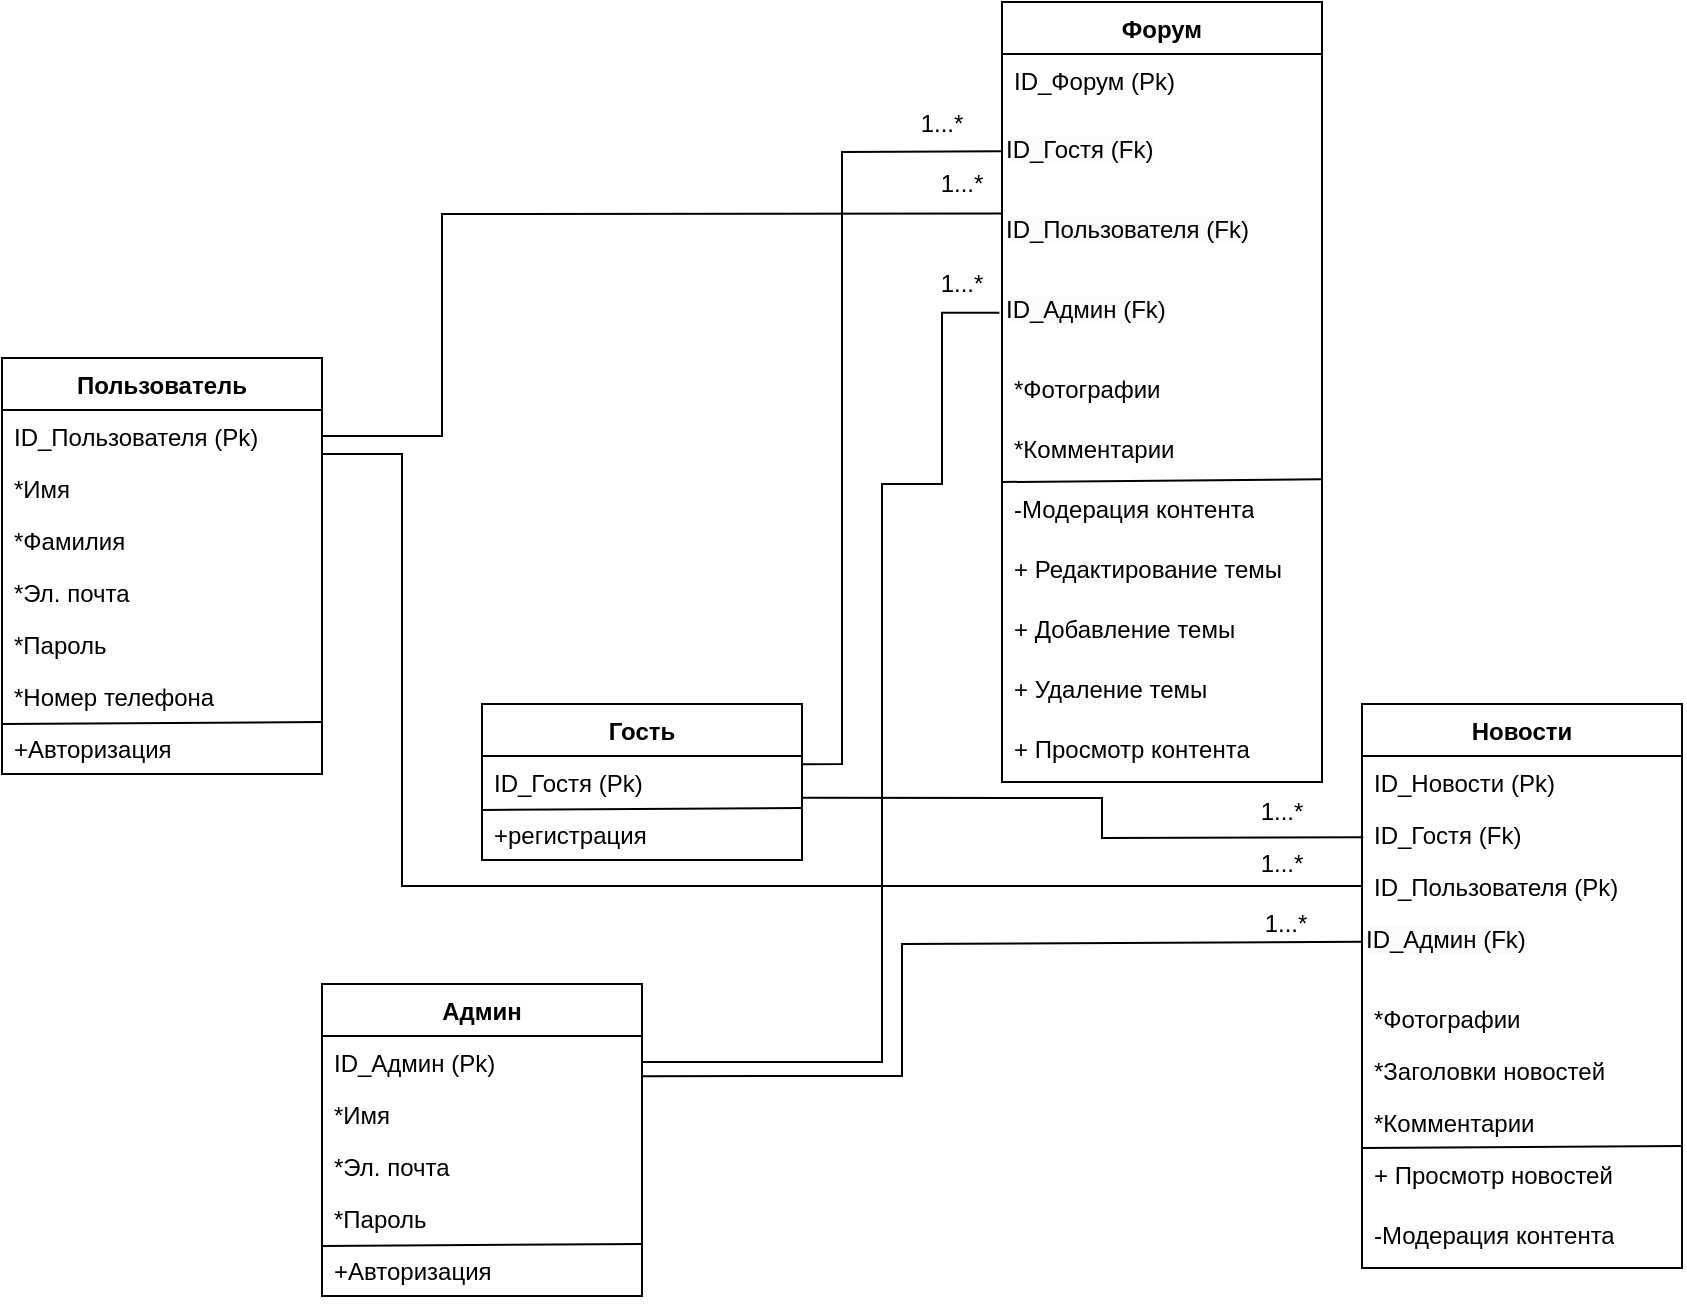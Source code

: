 <mxfile version="24.5.3" type="device" pages="2">
  <diagram id="R2lEEEUBdFMjLlhIrx00" name="ЛР 13">
    <mxGraphModel dx="1436" dy="853" grid="1" gridSize="10" guides="1" tooltips="1" connect="1" arrows="1" fold="1" page="1" pageScale="1" pageWidth="850" pageHeight="1100" math="0" shadow="0" extFonts="Permanent Marker^https://fonts.googleapis.com/css?family=Permanent+Marker">
      <root>
        <mxCell id="0" />
        <mxCell id="1" parent="0" />
        <mxCell id="ZrH0ldpI5O8A5eGZZ7f3-29" value="Гость" style="swimlane;fontStyle=1;align=center;verticalAlign=top;childLayout=stackLayout;horizontal=1;startSize=26;horizontalStack=0;resizeParent=1;resizeParentMax=0;resizeLast=0;collapsible=1;marginBottom=0;whiteSpace=wrap;html=1;" parent="1" vertex="1">
          <mxGeometry x="770" y="375" width="160" height="78" as="geometry">
            <mxRectangle x="140" y="766" width="70" height="30" as="alternateBounds" />
          </mxGeometry>
        </mxCell>
        <mxCell id="ZrH0ldpI5O8A5eGZZ7f3-30" value="ID_Гостя (Pk)" style="text;strokeColor=none;fillColor=none;align=left;verticalAlign=top;spacingLeft=4;spacingRight=4;overflow=hidden;rotatable=0;points=[[0,0.5],[1,0.5]];portConstraint=eastwest;whiteSpace=wrap;html=1;" parent="ZrH0ldpI5O8A5eGZZ7f3-29" vertex="1">
          <mxGeometry y="26" width="160" height="26" as="geometry" />
        </mxCell>
        <mxCell id="1kpdrFzJa7Aj7IfmLTYe-6" value="" style="endArrow=none;html=1;rounded=0;entryX=0.998;entryY=-0.044;entryDx=0;entryDy=0;entryPerimeter=0;exitX=0.002;exitY=0;exitDx=0;exitDy=0;exitPerimeter=0;" parent="ZrH0ldpI5O8A5eGZZ7f3-29" edge="1">
          <mxGeometry width="50" height="50" relative="1" as="geometry">
            <mxPoint y="53" as="sourcePoint" />
            <mxPoint x="160" y="52" as="targetPoint" />
          </mxGeometry>
        </mxCell>
        <mxCell id="ZrH0ldpI5O8A5eGZZ7f3-76" value="+регистрация" style="text;strokeColor=none;fillColor=none;align=left;verticalAlign=top;spacingLeft=4;spacingRight=4;overflow=hidden;rotatable=0;points=[[0,0.5],[1,0.5]];portConstraint=eastwest;whiteSpace=wrap;html=1;" parent="ZrH0ldpI5O8A5eGZZ7f3-29" vertex="1">
          <mxGeometry y="52" width="160" height="26" as="geometry" />
        </mxCell>
        <mxCell id="ZrH0ldpI5O8A5eGZZ7f3-31" value="" style="line;strokeWidth=1;fillColor=none;align=left;verticalAlign=middle;spacingTop=-1;spacingLeft=3;spacingRight=3;rotatable=0;labelPosition=right;points=[];portConstraint=eastwest;strokeColor=inherit;" parent="ZrH0ldpI5O8A5eGZZ7f3-29" vertex="1">
          <mxGeometry y="78" width="160" as="geometry" />
        </mxCell>
        <mxCell id="ZrH0ldpI5O8A5eGZZ7f3-33" value="Админ" style="swimlane;fontStyle=1;align=center;verticalAlign=top;childLayout=stackLayout;horizontal=1;startSize=26;horizontalStack=0;resizeParent=1;resizeParentMax=0;resizeLast=0;collapsible=1;marginBottom=0;whiteSpace=wrap;html=1;" parent="1" vertex="1">
          <mxGeometry x="690" y="515" width="160" height="156" as="geometry" />
        </mxCell>
        <mxCell id="ZrH0ldpI5O8A5eGZZ7f3-34" value="ID_Админ (Pk)" style="text;strokeColor=none;fillColor=none;align=left;verticalAlign=top;spacingLeft=4;spacingRight=4;overflow=hidden;rotatable=0;points=[[0,0.5],[1,0.5]];portConstraint=eastwest;whiteSpace=wrap;html=1;" parent="ZrH0ldpI5O8A5eGZZ7f3-33" vertex="1">
          <mxGeometry y="26" width="160" height="26" as="geometry" />
        </mxCell>
        <mxCell id="ZrH0ldpI5O8A5eGZZ7f3-36" value="*Имя" style="text;strokeColor=none;fillColor=none;align=left;verticalAlign=top;spacingLeft=4;spacingRight=4;overflow=hidden;rotatable=0;points=[[0,0.5],[1,0.5]];portConstraint=eastwest;whiteSpace=wrap;html=1;" parent="ZrH0ldpI5O8A5eGZZ7f3-33" vertex="1">
          <mxGeometry y="52" width="160" height="26" as="geometry" />
        </mxCell>
        <mxCell id="ZrH0ldpI5O8A5eGZZ7f3-50" value="*Эл. почта&amp;nbsp;" style="text;strokeColor=none;fillColor=none;align=left;verticalAlign=top;spacingLeft=4;spacingRight=4;overflow=hidden;rotatable=0;points=[[0,0.5],[1,0.5]];portConstraint=eastwest;whiteSpace=wrap;html=1;" parent="ZrH0ldpI5O8A5eGZZ7f3-33" vertex="1">
          <mxGeometry y="78" width="160" height="26" as="geometry" />
        </mxCell>
        <mxCell id="ZrH0ldpI5O8A5eGZZ7f3-51" value="*Пароль" style="text;strokeColor=none;fillColor=none;align=left;verticalAlign=top;spacingLeft=4;spacingRight=4;overflow=hidden;rotatable=0;points=[[0,0.5],[1,0.5]];portConstraint=eastwest;whiteSpace=wrap;html=1;" parent="ZrH0ldpI5O8A5eGZZ7f3-33" vertex="1">
          <mxGeometry y="104" width="160" height="26" as="geometry" />
        </mxCell>
        <mxCell id="1kpdrFzJa7Aj7IfmLTYe-2" value="" style="endArrow=none;html=1;rounded=0;entryX=0.998;entryY=-0.044;entryDx=0;entryDy=0;entryPerimeter=0;exitX=0.002;exitY=0;exitDx=0;exitDy=0;exitPerimeter=0;" parent="ZrH0ldpI5O8A5eGZZ7f3-33" edge="1">
          <mxGeometry width="50" height="50" relative="1" as="geometry">
            <mxPoint y="131" as="sourcePoint" />
            <mxPoint x="160" y="130" as="targetPoint" />
          </mxGeometry>
        </mxCell>
        <mxCell id="ZrH0ldpI5O8A5eGZZ7f3-78" value="+Авторизация" style="text;strokeColor=none;fillColor=none;align=left;verticalAlign=top;spacingLeft=4;spacingRight=4;overflow=hidden;rotatable=0;points=[[0,0.5],[1,0.5]];portConstraint=eastwest;whiteSpace=wrap;html=1;" parent="ZrH0ldpI5O8A5eGZZ7f3-33" vertex="1">
          <mxGeometry y="130" width="160" height="26" as="geometry" />
        </mxCell>
        <mxCell id="ZrH0ldpI5O8A5eGZZ7f3-38" value="Пользователь" style="swimlane;fontStyle=1;align=center;verticalAlign=top;childLayout=stackLayout;horizontal=1;startSize=26;horizontalStack=0;resizeParent=1;resizeParentMax=0;resizeLast=0;collapsible=1;marginBottom=0;whiteSpace=wrap;html=1;" parent="1" vertex="1">
          <mxGeometry x="530" y="202" width="160" height="208" as="geometry" />
        </mxCell>
        <mxCell id="ZrH0ldpI5O8A5eGZZ7f3-39" value="ID_Пользователя (Pk)" style="text;strokeColor=none;fillColor=none;align=left;verticalAlign=top;spacingLeft=4;spacingRight=4;overflow=hidden;rotatable=0;points=[[0,0.5],[1,0.5]];portConstraint=eastwest;whiteSpace=wrap;html=1;" parent="ZrH0ldpI5O8A5eGZZ7f3-38" vertex="1">
          <mxGeometry y="26" width="160" height="26" as="geometry" />
        </mxCell>
        <mxCell id="ZrH0ldpI5O8A5eGZZ7f3-41" value="*Имя" style="text;strokeColor=none;fillColor=none;align=left;verticalAlign=top;spacingLeft=4;spacingRight=4;overflow=hidden;rotatable=0;points=[[0,0.5],[1,0.5]];portConstraint=eastwest;whiteSpace=wrap;html=1;" parent="ZrH0ldpI5O8A5eGZZ7f3-38" vertex="1">
          <mxGeometry y="52" width="160" height="26" as="geometry" />
        </mxCell>
        <mxCell id="ZrH0ldpI5O8A5eGZZ7f3-53" value="*Фамилия&lt;span style=&quot;color: rgba(0, 0, 0, 0); font-family: monospace; font-size: 0px; text-wrap: nowrap;&quot;&gt;%3CmxGraphModel%3E%3Croot%3E%3CmxCell%20id%3D%220%22%2F%3E%3CmxCell%20id%3D%221%22%20parent%3D%220%22%2F%3E%3CmxCell%20id%3D%222%22%20value%3D%22*%D0%98%D0%BC%D1%8F%22%20style%3D%22text%3BstrokeColor%3Dnone%3BfillColor%3Dnone%3Balign%3Dleft%3BverticalAlign%3Dtop%3BspacingLeft%3D4%3BspacingRight%3D4%3Boverflow%3Dhidden%3Brotatable%3D0%3Bpoints%3D%5B%5B0%2C0.5%5D%2C%5B1%2C0.5%5D%5D%3BportConstraint%3Deastwest%3BwhiteSpace%3Dwrap%3Bhtml%3D1%3B%22%20vertex%3D%221%22%20parent%3D%221%22%3E%3CmxGeometry%20x%3D%22160%22%20y%3D%22680%22%20width%3D%22160%22%20height%3D%2226%22%20as%3D%22geometry%22%2F%3E%3C%2FmxCell%3E%3C%2Froot%3E%3C%2FmxGraphModel%3E&lt;/span&gt;" style="text;strokeColor=none;fillColor=none;align=left;verticalAlign=top;spacingLeft=4;spacingRight=4;overflow=hidden;rotatable=0;points=[[0,0.5],[1,0.5]];portConstraint=eastwest;whiteSpace=wrap;html=1;" parent="ZrH0ldpI5O8A5eGZZ7f3-38" vertex="1">
          <mxGeometry y="78" width="160" height="26" as="geometry" />
        </mxCell>
        <mxCell id="ZrH0ldpI5O8A5eGZZ7f3-52" value="*Эл. почта&lt;span style=&quot;color: rgba(0, 0, 0, 0); font-family: monospace; font-size: 0px; text-wrap: nowrap;&quot;&gt;%3CmxGraphModel%3E%3Croot%3E%3CmxCell%20id%3D%220%22%2F%3E%3CmxCell%20id%3D%221%22%20parent%3D%220%22%2F%3E%3CmxCell%20id%3D%222%22%20value%3D%22*%D0%98%D0%BC%D1%8F%22%20style%3D%22text%3BstrokeColor%3Dnone%3BfillColor%3Dnone%3Balign%3Dleft%3BverticalAlign%3Dtop%3BspacingLeft%3D4%3BspacingRight%3D4%3Boverflow%3Dhidden%3Brotatable%3D0%3Bpoints%3D%5B%5B0%2C0.5%5D%2C%5B1%2C0.5%5D%5D%3BportConstraint%3Deastwest%3BwhiteSpace%3Dwrap%3Bhtml%3D1%3B%22%20vertex%3D%221%22%20parent%3D%221%22%3E%3CmxGeometry%20x%3D%22160%22%20y%3D%22680%22%20width%3D%22160%22%20height%3D%2226%22%20as%3D%22geometry%22%2F%3E%3C%2FmxCell%3E%3C%2Froot%3E%3C%2FmxGraphModel%3E&lt;/span&gt;" style="text;strokeColor=none;fillColor=none;align=left;verticalAlign=top;spacingLeft=4;spacingRight=4;overflow=hidden;rotatable=0;points=[[0,0.5],[1,0.5]];portConstraint=eastwest;whiteSpace=wrap;html=1;" parent="ZrH0ldpI5O8A5eGZZ7f3-38" vertex="1">
          <mxGeometry y="104" width="160" height="26" as="geometry" />
        </mxCell>
        <mxCell id="ZrH0ldpI5O8A5eGZZ7f3-54" value="*Пароль&lt;span style=&quot;color: rgba(0, 0, 0, 0); font-family: monospace; font-size: 0px; text-wrap: nowrap;&quot;&gt;%3CmxGraphModel%3E%3Croot%3E%3CmxCell%20id%3D%220%22%2F%3E%3CmxCell%20id%3D%221%22%20parent%3D%220%22%2F%3E%3CmxCell%20id%3D%222%22%20value%3D%22*%D0%AD%D0%BB.%20%D0%BF%D0%BE%D1%87%D1%82%D0%B0%26lt%3Bspan%20style%3D%26quot%3Bcolor%3A%20rgba(0%2C%200%2C%200%2C%200)%3B%20font-family%3A%20monospace%3B%20font-size%3A%200px%3B%20text-wrap%3A%20nowrap%3B%26quot%3B%26gt%3B%253CmxGraphModel%253E%253Croot%253E%253CmxCell%2520id%253D%25220%2522%252F%253E%253CmxCell%2520id%253D%25221%2522%2520parent%253D%25220%2522%252F%253E%253CmxCell%2520id%253D%25222%2522%2520value%253D%2522*%25D0%2598%25D0%25BC%25D1%258F%2522%2520style%253D%2522text%253BstrokeColor%253Dnone%253BfillColor%253Dnone%253Balign%253Dleft%253BverticalAlign%253Dtop%253BspacingLeft%253D4%253BspacingRight%253D4%253Boverflow%253Dhidden%253Brotatable%253D0%253Bpoints%253D%255B%255B0%252C0.5%255D%252C%255B1%252C0.5%255D%255D%253BportConstraint%253Deastwest%253BwhiteSpace%253Dwrap%253Bhtml%253D1%253B%2522%2520vertex%253D%25221%2522%2520parent%253D%25221%2522%253E%253CmxGeometry%2520x%253D%2522160%2522%2520y%253D%2522680%2522%2520width%253D%2522160%2522%2520height%253D%252226%2522%2520as%253D%2522geometry%2522%252F%253E%253C%252FmxCell%253E%253C%252Froot%253E%253C%252FmxGraphModel%253E%26lt%3B%2Fspan%26gt%3B%22%20style%3D%22text%3BstrokeColor%3Dnone%3BfillColor%3Dnone%3Balign%3Dleft%3BverticalAlign%3Dtop%3BspacingLeft%3D4%3BspacingRight%3D4%3Boverflow%3Dhidden%3Brotatable%3D0%3Bpoints%3D%5B%5B0%2C0.5%5D%2C%5B1%2C0.5%5D%5D%3BportConstraint%3Deastwest%3BwhiteSpace%3Dwrap%3Bhtml%3D1%3B%22%20vertex%3D%221%22%20parent%3D%221%22%3E%3CmxGeometry%20x%3D%22160%22%20y%3D%22732%22%20width%3D%22160%22%20height%3D%2226%22%20as%3D%22geometry%22%2F%3E%3C%2FmxCell%3E%3C%2Froot%3E%3C%2FmxGraphModel%3E&lt;/span&gt;" style="text;strokeColor=none;fillColor=none;align=left;verticalAlign=top;spacingLeft=4;spacingRight=4;overflow=hidden;rotatable=0;points=[[0,0.5],[1,0.5]];portConstraint=eastwest;whiteSpace=wrap;html=1;" parent="ZrH0ldpI5O8A5eGZZ7f3-38" vertex="1">
          <mxGeometry y="130" width="160" height="26" as="geometry" />
        </mxCell>
        <mxCell id="ZrH0ldpI5O8A5eGZZ7f3-55" value="*Номер телефона" style="text;strokeColor=none;fillColor=none;align=left;verticalAlign=top;spacingLeft=4;spacingRight=4;overflow=hidden;rotatable=0;points=[[0,0.5],[1,0.5]];portConstraint=eastwest;whiteSpace=wrap;html=1;" parent="ZrH0ldpI5O8A5eGZZ7f3-38" vertex="1">
          <mxGeometry y="156" width="160" height="26" as="geometry" />
        </mxCell>
        <mxCell id="1kpdrFzJa7Aj7IfmLTYe-4" value="" style="endArrow=none;html=1;rounded=0;entryX=0.998;entryY=-0.044;entryDx=0;entryDy=0;entryPerimeter=0;exitX=0.002;exitY=0;exitDx=0;exitDy=0;exitPerimeter=0;" parent="ZrH0ldpI5O8A5eGZZ7f3-38" edge="1">
          <mxGeometry width="50" height="50" relative="1" as="geometry">
            <mxPoint y="183" as="sourcePoint" />
            <mxPoint x="160" y="182" as="targetPoint" />
          </mxGeometry>
        </mxCell>
        <mxCell id="ZrH0ldpI5O8A5eGZZ7f3-77" value="+Авторизация" style="text;strokeColor=none;fillColor=none;align=left;verticalAlign=top;spacingLeft=4;spacingRight=4;overflow=hidden;rotatable=0;points=[[0,0.5],[1,0.5]];portConstraint=eastwest;whiteSpace=wrap;html=1;" parent="ZrH0ldpI5O8A5eGZZ7f3-38" vertex="1">
          <mxGeometry y="182" width="160" height="26" as="geometry" />
        </mxCell>
        <mxCell id="ZrH0ldpI5O8A5eGZZ7f3-42" value="Новости" style="swimlane;fontStyle=1;align=center;verticalAlign=top;childLayout=stackLayout;horizontal=1;startSize=26;horizontalStack=0;resizeParent=1;resizeParentMax=0;resizeLast=0;collapsible=1;marginBottom=0;whiteSpace=wrap;html=1;" parent="1" vertex="1">
          <mxGeometry x="1210" y="375" width="160" height="282" as="geometry" />
        </mxCell>
        <mxCell id="ZrH0ldpI5O8A5eGZZ7f3-43" value="ID_Новости (Pk)" style="text;strokeColor=none;fillColor=none;align=left;verticalAlign=top;spacingLeft=4;spacingRight=4;overflow=hidden;rotatable=0;points=[[0,0.5],[1,0.5]];portConstraint=eastwest;whiteSpace=wrap;html=1;" parent="ZrH0ldpI5O8A5eGZZ7f3-42" vertex="1">
          <mxGeometry y="26" width="160" height="26" as="geometry" />
        </mxCell>
        <mxCell id="ZrH0ldpI5O8A5eGZZ7f3-68" value="ID_Гостя (Fk)" style="text;strokeColor=none;fillColor=none;align=left;verticalAlign=top;spacingLeft=4;spacingRight=4;overflow=hidden;rotatable=0;points=[[0,0.5],[1,0.5]];portConstraint=eastwest;whiteSpace=wrap;html=1;" parent="ZrH0ldpI5O8A5eGZZ7f3-42" vertex="1">
          <mxGeometry y="52" width="160" height="26" as="geometry" />
        </mxCell>
        <mxCell id="ZrH0ldpI5O8A5eGZZ7f3-71" value="ID_Пользователя (Pk)" style="text;strokeColor=none;fillColor=none;align=left;verticalAlign=top;spacingLeft=4;spacingRight=4;overflow=hidden;rotatable=0;points=[[0,0.5],[1,0.5]];portConstraint=eastwest;whiteSpace=wrap;html=1;" parent="ZrH0ldpI5O8A5eGZZ7f3-42" vertex="1">
          <mxGeometry y="78" width="160" height="26" as="geometry" />
        </mxCell>
        <mxCell id="ZrH0ldpI5O8A5eGZZ7f3-63" value="&lt;span style=&quot;color: rgb(0, 0, 0); font-family: Helvetica; font-size: 12px; font-style: normal; font-variant-ligatures: normal; font-variant-caps: normal; font-weight: 400; letter-spacing: normal; orphans: 2; text-align: left; text-indent: 0px; text-transform: none; widows: 2; word-spacing: 0px; -webkit-text-stroke-width: 0px; white-space: normal; background-color: rgb(251, 251, 251); text-decoration-thickness: initial; text-decoration-style: initial; text-decoration-color: initial; display: inline !important; float: none;&quot;&gt;ID_Админ (Fk)&lt;/span&gt;" style="text;whiteSpace=wrap;html=1;" parent="ZrH0ldpI5O8A5eGZZ7f3-42" vertex="1">
          <mxGeometry y="104" width="160" height="40" as="geometry" />
        </mxCell>
        <mxCell id="ZrH0ldpI5O8A5eGZZ7f3-45" value="*Фотографии" style="text;strokeColor=none;fillColor=none;align=left;verticalAlign=top;spacingLeft=4;spacingRight=4;overflow=hidden;rotatable=0;points=[[0,0.5],[1,0.5]];portConstraint=eastwest;whiteSpace=wrap;html=1;" parent="ZrH0ldpI5O8A5eGZZ7f3-42" vertex="1">
          <mxGeometry y="144" width="160" height="26" as="geometry" />
        </mxCell>
        <mxCell id="ZrH0ldpI5O8A5eGZZ7f3-58" value="*Заголовки новостей" style="text;strokeColor=none;fillColor=none;align=left;verticalAlign=top;spacingLeft=4;spacingRight=4;overflow=hidden;rotatable=0;points=[[0,0.5],[1,0.5]];portConstraint=eastwest;whiteSpace=wrap;html=1;" parent="ZrH0ldpI5O8A5eGZZ7f3-42" vertex="1">
          <mxGeometry y="170" width="160" height="26" as="geometry" />
        </mxCell>
        <mxCell id="ZrH0ldpI5O8A5eGZZ7f3-57" value="*Комментарии" style="text;strokeColor=none;fillColor=none;align=left;verticalAlign=top;spacingLeft=4;spacingRight=4;overflow=hidden;rotatable=0;points=[[0,0.5],[1,0.5]];portConstraint=eastwest;whiteSpace=wrap;html=1;" parent="ZrH0ldpI5O8A5eGZZ7f3-42" vertex="1">
          <mxGeometry y="196" width="160" height="26" as="geometry" />
        </mxCell>
        <mxCell id="1kpdrFzJa7Aj7IfmLTYe-3" value="" style="endArrow=none;html=1;rounded=0;entryX=0.998;entryY=-0.044;entryDx=0;entryDy=0;entryPerimeter=0;exitX=0.002;exitY=0;exitDx=0;exitDy=0;exitPerimeter=0;" parent="ZrH0ldpI5O8A5eGZZ7f3-42" edge="1">
          <mxGeometry width="50" height="50" relative="1" as="geometry">
            <mxPoint y="222" as="sourcePoint" />
            <mxPoint x="160" y="221" as="targetPoint" />
          </mxGeometry>
        </mxCell>
        <mxCell id="ZrH0ldpI5O8A5eGZZ7f3-82" value="+ Просмотр новостей" style="text;strokeColor=none;fillColor=none;align=left;verticalAlign=top;spacingLeft=4;spacingRight=4;overflow=hidden;rotatable=0;points=[[0,0.5],[1,0.5]];portConstraint=eastwest;whiteSpace=wrap;html=1;" parent="ZrH0ldpI5O8A5eGZZ7f3-42" vertex="1">
          <mxGeometry y="222" width="160" height="30" as="geometry" />
        </mxCell>
        <mxCell id="ZrH0ldpI5O8A5eGZZ7f3-80" value="-Модерация контента" style="text;strokeColor=none;fillColor=none;align=left;verticalAlign=top;spacingLeft=4;spacingRight=4;overflow=hidden;rotatable=0;points=[[0,0.5],[1,0.5]];portConstraint=eastwest;whiteSpace=wrap;html=1;" parent="ZrH0ldpI5O8A5eGZZ7f3-42" vertex="1">
          <mxGeometry y="252" width="160" height="30" as="geometry" />
        </mxCell>
        <mxCell id="ZrH0ldpI5O8A5eGZZ7f3-46" value="Форум" style="swimlane;fontStyle=1;align=center;verticalAlign=top;childLayout=stackLayout;horizontal=1;startSize=26;horizontalStack=0;resizeParent=1;resizeParentMax=0;resizeLast=0;collapsible=1;marginBottom=0;whiteSpace=wrap;html=1;" parent="1" vertex="1">
          <mxGeometry x="1030" y="24" width="160" height="390" as="geometry">
            <mxRectangle x="540" y="807" width="170" height="30" as="alternateBounds" />
          </mxGeometry>
        </mxCell>
        <mxCell id="ZrH0ldpI5O8A5eGZZ7f3-47" value="ID_Форум (Pk)" style="text;strokeColor=none;fillColor=none;align=left;verticalAlign=top;spacingLeft=4;spacingRight=4;overflow=hidden;rotatable=0;points=[[0,0.5],[1,0.5]];portConstraint=eastwest;whiteSpace=wrap;html=1;" parent="ZrH0ldpI5O8A5eGZZ7f3-46" vertex="1">
          <mxGeometry y="26" width="160" height="34" as="geometry" />
        </mxCell>
        <mxCell id="ZrH0ldpI5O8A5eGZZ7f3-67" value="&lt;span style=&quot;color: rgb(0, 0, 0); font-family: Helvetica; font-size: 12px; font-style: normal; font-variant-ligatures: normal; font-variant-caps: normal; font-weight: 400; letter-spacing: normal; orphans: 2; text-align: left; text-indent: 0px; text-transform: none; widows: 2; word-spacing: 0px; -webkit-text-stroke-width: 0px; white-space: normal; background-color: rgb(251, 251, 251); text-decoration-thickness: initial; text-decoration-style: initial; text-decoration-color: initial; display: inline !important; float: none;&quot;&gt;ID_Гостя (Fk)&lt;/span&gt;" style="text;whiteSpace=wrap;html=1;" parent="ZrH0ldpI5O8A5eGZZ7f3-46" vertex="1">
          <mxGeometry y="60" width="160" height="40" as="geometry" />
        </mxCell>
        <mxCell id="ZrH0ldpI5O8A5eGZZ7f3-62" value="&lt;span style=&quot;color: rgb(0, 0, 0); font-family: Helvetica; font-size: 12px; font-style: normal; font-variant-ligatures: normal; font-variant-caps: normal; font-weight: 400; letter-spacing: normal; orphans: 2; text-align: left; text-indent: 0px; text-transform: none; widows: 2; word-spacing: 0px; -webkit-text-stroke-width: 0px; white-space: normal; background-color: rgb(251, 251, 251); text-decoration-thickness: initial; text-decoration-style: initial; text-decoration-color: initial; display: inline !important; float: none;&quot;&gt;ID_Пользователя (Fk)&lt;/span&gt;" style="text;whiteSpace=wrap;html=1;" parent="ZrH0ldpI5O8A5eGZZ7f3-46" vertex="1">
          <mxGeometry y="100" width="160" height="40" as="geometry" />
        </mxCell>
        <mxCell id="ZrH0ldpI5O8A5eGZZ7f3-74" value="&lt;span style=&quot;color: rgb(0, 0, 0); font-family: Helvetica; font-size: 12px; font-style: normal; font-variant-ligatures: normal; font-variant-caps: normal; font-weight: 400; letter-spacing: normal; orphans: 2; text-align: left; text-indent: 0px; text-transform: none; widows: 2; word-spacing: 0px; -webkit-text-stroke-width: 0px; white-space: normal; background-color: rgb(251, 251, 251); text-decoration-thickness: initial; text-decoration-style: initial; text-decoration-color: initial; display: inline !important; float: none;&quot;&gt;ID_Админ (Fk)&lt;/span&gt;" style="text;whiteSpace=wrap;html=1;" parent="ZrH0ldpI5O8A5eGZZ7f3-46" vertex="1">
          <mxGeometry y="140" width="160" height="40" as="geometry" />
        </mxCell>
        <mxCell id="ZrH0ldpI5O8A5eGZZ7f3-56" value="*Фотографии&lt;span style=&quot;color: rgba(0, 0, 0, 0); font-family: monospace; font-size: 0px; text-wrap: nowrap;&quot;&gt;%3CmxGraphModel%3E%3Croot%3E%3CmxCell%20id%3D%220%22%2F%3E%3CmxCell%20id%3D%221%22%20parent%3D%220%22%2F%3E%3CmxCell%20id%3D%222%22%20value%3D%22*%D0%9F%D0%B0%D1%80%D0%BE%D0%BB%D1%8C%26lt%3Bspan%20style%3D%26quot%3Bcolor%3A%20rgba(0%2C%200%2C%200%2C%200)%3B%20font-family%3A%20monospace%3B%20font-size%3A%200px%3B%20text-wrap%3A%20nowrap%3B%26quot%3B%26gt%3B%253CmxGraphModel%253E%253Croot%253E%253CmxCell%2520id%253D%25220%2522%252F%253E%253CmxCell%2520id%253D%25221%2522%2520parent%253D%25220%2522%252F%253E%253CmxCell%2520id%253D%25222%2522%2520value%253D%2522*%25D0%25AD%25D0%25BB.%2520%25D0%25BF%25D0%25BE%25D1%2587%25D1%2582%25D0%25B0%2526lt%253Bspan%2520style%253D%2526quot%253Bcolor%253A%2520rgba(0%252C%25200%252C%25200%252C%25200)%253B%2520font-family%253A%2520monospace%253B%2520font-size%253A%25200px%253B%2520text-wrap%253A%2520nowrap%253B%2526quot%253B%2526gt%253B%25253CmxGraphModel%25253E%25253Croot%25253E%25253CmxCell%252520id%25253D%2525220%252522%25252F%25253E%25253CmxCell%252520id%25253D%2525221%252522%252520parent%25253D%2525220%252522%25252F%25253E%25253CmxCell%252520id%25253D%2525222%252522%252520value%25253D%252522*%2525D0%252598%2525D0%2525BC%2525D1%25258F%252522%252520style%25253D%252522text%25253BstrokeColor%25253Dnone%25253BfillColor%25253Dnone%25253Balign%25253Dleft%25253BverticalAlign%25253Dtop%25253BspacingLeft%25253D4%25253BspacingRight%25253D4%25253Boverflow%25253Dhidden%25253Brotatable%25253D0%25253Bpoints%25253D%25255B%25255B0%25252C0.5%25255D%25252C%25255B1%25252C0.5%25255D%25255D%25253BportConstraint%25253Deastwest%25253BwhiteSpace%25253Dwrap%25253Bhtml%25253D1%25253B%252522%252520vertex%25253D%2525221%252522%252520parent%25253D%2525221%252522%25253E%25253CmxGeometry%252520x%25253D%252522160%252522%252520y%25253D%252522680%252522%252520width%25253D%252522160%252522%252520height%25253D%25252226%252522%252520as%25253D%252522geometry%252522%25252F%25253E%25253C%25252FmxCell%25253E%25253C%25252Froot%25253E%25253C%25252FmxGraphModel%25253E%2526lt%253B%252Fspan%2526gt%253B%2522%2520style%253D%2522text%253BstrokeColor%253Dnone%253BfillColor%253Dnone%253Balign%253Dleft%253BverticalAlign%253Dtop%253BspacingLeft%253D4%253BspacingRight%253D4%253Boverflow%253Dhidden%253Brotatable%253D0%253Bpoints%253D%255B%255B0%252C0.5%255D%252C%255B1%252C0.5%255D%255D%253BportConstraint%253Deastwest%253BwhiteSpace%253Dwrap%253Bhtml%253D1%253B%2522%2520vertex%253D%25221%2522%2520parent%253D%25221%2522%253E%253CmxGeometry%2520x%253D%2522160%2522%2520y%253D%2522732%2522%2520width%253D%2522160%2522%2520height%253D%252226%2522%2520as%253D%2522geometry%2522%252F%253E%253C%252FmxCell%253E%253C%252Froot%253E%253C%252FmxGraphModel%253E%26lt%3B%2Fspan%26gt%3B%22%20style%3D%22text%3BstrokeColor%3Dnone%3BfillColor%3Dnone%3Balign%3Dleft%3BverticalAlign%3Dtop%3BspacingLeft%3D4%3BspacingRight%3D4%3Boverflow%3Dhidden%3Brotatable%3D0%3Bpoints%3D%5B%5B0%2C0.5%5D%2C%5B1%2C0.5%5D%5D%3BportConstraint%3Deastwest%3BwhiteSpace%3Dwrap%3Bhtml%3D1%3B%22%20vertex%3D%221%22%20parent%3D%221%22%3E%3CmxGeometry%20x%3D%22160%22%20y%3D%22758%22%20width%3D%22160%22%20height%3D%2226%22%20as%3D%22geometry%22%2F%3E%3C%2FmxCell%3E%3C%2Froot%3E%3C%2FmxGraphModel%3E&lt;/span&gt;" style="text;strokeColor=none;fillColor=none;align=left;verticalAlign=top;spacingLeft=4;spacingRight=4;overflow=hidden;rotatable=0;points=[[0,0.5],[1,0.5]];portConstraint=eastwest;whiteSpace=wrap;html=1;" parent="ZrH0ldpI5O8A5eGZZ7f3-46" vertex="1">
          <mxGeometry y="180" width="160" height="30" as="geometry" />
        </mxCell>
        <mxCell id="ZrH0ldpI5O8A5eGZZ7f3-49" value="*Комментарии" style="text;strokeColor=none;fillColor=none;align=left;verticalAlign=top;spacingLeft=4;spacingRight=4;overflow=hidden;rotatable=0;points=[[0,0.5],[1,0.5]];portConstraint=eastwest;whiteSpace=wrap;html=1;" parent="ZrH0ldpI5O8A5eGZZ7f3-46" vertex="1">
          <mxGeometry y="210" width="160" height="30" as="geometry" />
        </mxCell>
        <mxCell id="ZrH0ldpI5O8A5eGZZ7f3-79" value="-Модерация контента" style="text;strokeColor=none;fillColor=none;align=left;verticalAlign=top;spacingLeft=4;spacingRight=4;overflow=hidden;rotatable=0;points=[[0,0.5],[1,0.5]];portConstraint=eastwest;whiteSpace=wrap;html=1;" parent="ZrH0ldpI5O8A5eGZZ7f3-46" vertex="1">
          <mxGeometry y="240" width="160" height="30" as="geometry" />
        </mxCell>
        <mxCell id="1kpdrFzJa7Aj7IfmLTYe-9" value="+ Редактирование темы" style="text;strokeColor=none;fillColor=none;align=left;verticalAlign=top;spacingLeft=4;spacingRight=4;overflow=hidden;rotatable=0;points=[[0,0.5],[1,0.5]];portConstraint=eastwest;whiteSpace=wrap;html=1;" parent="ZrH0ldpI5O8A5eGZZ7f3-46" vertex="1">
          <mxGeometry y="270" width="160" height="30" as="geometry" />
        </mxCell>
        <mxCell id="1kpdrFzJa7Aj7IfmLTYe-7" value="+ Добавление темы" style="text;strokeColor=none;fillColor=none;align=left;verticalAlign=top;spacingLeft=4;spacingRight=4;overflow=hidden;rotatable=0;points=[[0,0.5],[1,0.5]];portConstraint=eastwest;whiteSpace=wrap;html=1;" parent="ZrH0ldpI5O8A5eGZZ7f3-46" vertex="1">
          <mxGeometry y="300" width="160" height="30" as="geometry" />
        </mxCell>
        <mxCell id="1kpdrFzJa7Aj7IfmLTYe-8" value="+ Удаление темы" style="text;strokeColor=none;fillColor=none;align=left;verticalAlign=top;spacingLeft=4;spacingRight=4;overflow=hidden;rotatable=0;points=[[0,0.5],[1,0.5]];portConstraint=eastwest;whiteSpace=wrap;html=1;" parent="ZrH0ldpI5O8A5eGZZ7f3-46" vertex="1">
          <mxGeometry y="330" width="160" height="30" as="geometry" />
        </mxCell>
        <mxCell id="ZrH0ldpI5O8A5eGZZ7f3-81" value="+ Просмотр контента" style="text;strokeColor=none;fillColor=none;align=left;verticalAlign=top;spacingLeft=4;spacingRight=4;overflow=hidden;rotatable=0;points=[[0,0.5],[1,0.5]];portConstraint=eastwest;whiteSpace=wrap;html=1;" parent="ZrH0ldpI5O8A5eGZZ7f3-46" vertex="1">
          <mxGeometry y="360" width="160" height="30" as="geometry" />
        </mxCell>
        <mxCell id="1kpdrFzJa7Aj7IfmLTYe-1" value="" style="endArrow=none;html=1;rounded=0;entryX=0.998;entryY=-0.044;entryDx=0;entryDy=0;entryPerimeter=0;exitX=0.002;exitY=0;exitDx=0;exitDy=0;exitPerimeter=0;" parent="ZrH0ldpI5O8A5eGZZ7f3-46" source="ZrH0ldpI5O8A5eGZZ7f3-79" target="ZrH0ldpI5O8A5eGZZ7f3-79" edge="1">
          <mxGeometry width="50" height="50" relative="1" as="geometry">
            <mxPoint x="-30" y="380" as="sourcePoint" />
            <mxPoint x="20" y="330" as="targetPoint" />
          </mxGeometry>
        </mxCell>
        <mxCell id="ZrH0ldpI5O8A5eGZZ7f3-60" value="" style="endArrow=none;html=1;rounded=0;endFill=0;strokeWidth=1;exitX=1;exitY=0.5;exitDx=0;exitDy=0;entryX=0;entryY=0.145;entryDx=0;entryDy=0;entryPerimeter=0;" parent="1" source="ZrH0ldpI5O8A5eGZZ7f3-39" target="ZrH0ldpI5O8A5eGZZ7f3-62" edge="1">
          <mxGeometry width="50" height="50" relative="1" as="geometry">
            <mxPoint x="810" y="185" as="sourcePoint" />
            <mxPoint x="930" y="240" as="targetPoint" />
            <Array as="points">
              <mxPoint x="750" y="241" />
              <mxPoint x="750" y="216" />
              <mxPoint x="750" y="130" />
            </Array>
          </mxGeometry>
        </mxCell>
        <mxCell id="ZrH0ldpI5O8A5eGZZ7f3-64" value="" style="endArrow=none;html=1;rounded=0;endFill=0;strokeWidth=1;exitX=1.003;exitY=0.773;exitDx=0;exitDy=0;exitPerimeter=0;entryX=0.003;entryY=0.371;entryDx=0;entryDy=0;entryPerimeter=0;" parent="1" source="ZrH0ldpI5O8A5eGZZ7f3-34" target="ZrH0ldpI5O8A5eGZZ7f3-63" edge="1">
          <mxGeometry width="50" height="50" relative="1" as="geometry">
            <mxPoint x="930" y="455" as="sourcePoint" />
            <mxPoint x="1020" y="495" as="targetPoint" />
            <Array as="points">
              <mxPoint x="980" y="561" />
              <mxPoint x="980" y="495" />
            </Array>
          </mxGeometry>
        </mxCell>
        <mxCell id="ZrH0ldpI5O8A5eGZZ7f3-69" value="" style="endArrow=none;html=1;rounded=0;endFill=0;strokeWidth=1;exitX=1.002;exitY=0.159;exitDx=0;exitDy=0;entryX=0.001;entryY=0.366;entryDx=0;entryDy=0;entryPerimeter=0;exitPerimeter=0;" parent="1" source="ZrH0ldpI5O8A5eGZZ7f3-30" target="ZrH0ldpI5O8A5eGZZ7f3-67" edge="1">
          <mxGeometry width="50" height="50" relative="1" as="geometry">
            <mxPoint x="850" y="305" as="sourcePoint" />
            <mxPoint x="930" y="195" as="targetPoint" />
            <Array as="points">
              <mxPoint x="950" y="405" />
              <mxPoint x="950" y="99" />
            </Array>
          </mxGeometry>
        </mxCell>
        <mxCell id="ZrH0ldpI5O8A5eGZZ7f3-72" value="" style="endArrow=none;html=1;rounded=0;endFill=0;strokeWidth=1;exitX=1;exitY=0.5;exitDx=0;exitDy=0;entryX=0;entryY=0.5;entryDx=0;entryDy=0;" parent="1" target="ZrH0ldpI5O8A5eGZZ7f3-71" edge="1">
          <mxGeometry width="50" height="50" relative="1" as="geometry">
            <mxPoint x="690" y="250" as="sourcePoint" />
            <mxPoint x="750" y="485" as="targetPoint" />
            <Array as="points">
              <mxPoint x="730" y="250" />
              <mxPoint x="730" y="466" />
            </Array>
          </mxGeometry>
        </mxCell>
        <mxCell id="ZrH0ldpI5O8A5eGZZ7f3-73" value="" style="endArrow=none;html=1;rounded=0;endFill=0;strokeWidth=1;entryX=0.004;entryY=0.563;entryDx=0;entryDy=0;exitX=1;exitY=0.801;exitDx=0;exitDy=0;exitPerimeter=0;entryPerimeter=0;" parent="1" source="ZrH0ldpI5O8A5eGZZ7f3-30" target="ZrH0ldpI5O8A5eGZZ7f3-68" edge="1">
          <mxGeometry width="50" height="50" relative="1" as="geometry">
            <mxPoint x="930" y="429" as="sourcePoint" />
            <mxPoint x="990" y="245" as="targetPoint" />
            <Array as="points">
              <mxPoint x="1080" y="422" />
              <mxPoint x="1080" y="442" />
            </Array>
          </mxGeometry>
        </mxCell>
        <mxCell id="ZrH0ldpI5O8A5eGZZ7f3-75" style="edgeStyle=orthogonalEdgeStyle;rounded=0;orthogonalLoop=1;jettySize=auto;html=1;exitX=1;exitY=0.5;exitDx=0;exitDy=0;endArrow=none;endFill=0;entryX=-0.008;entryY=0.385;entryDx=0;entryDy=0;entryPerimeter=0;" parent="1" source="ZrH0ldpI5O8A5eGZZ7f3-34" target="ZrH0ldpI5O8A5eGZZ7f3-74" edge="1">
          <mxGeometry relative="1" as="geometry">
            <mxPoint x="1000" y="265" as="targetPoint" />
            <Array as="points">
              <mxPoint x="970" y="554" />
              <mxPoint x="970" y="265" />
              <mxPoint x="1000" y="265" />
              <mxPoint x="1000" y="179" />
            </Array>
          </mxGeometry>
        </mxCell>
        <mxCell id="ZrH0ldpI5O8A5eGZZ7f3-83" value="1...*" style="text;html=1;align=center;verticalAlign=middle;whiteSpace=wrap;rounded=0;" parent="1" vertex="1">
          <mxGeometry x="980" y="100" width="60" height="30" as="geometry" />
        </mxCell>
        <mxCell id="ZrH0ldpI5O8A5eGZZ7f3-86" value="1...*" style="text;html=1;align=center;verticalAlign=middle;whiteSpace=wrap;rounded=0;" parent="1" vertex="1">
          <mxGeometry x="970" y="70" width="60" height="30" as="geometry" />
        </mxCell>
        <mxCell id="ZrH0ldpI5O8A5eGZZ7f3-87" value="1...*" style="text;html=1;align=center;verticalAlign=middle;whiteSpace=wrap;rounded=0;" parent="1" vertex="1">
          <mxGeometry x="980" y="150" width="60" height="30" as="geometry" />
        </mxCell>
        <mxCell id="ZrH0ldpI5O8A5eGZZ7f3-88" value="1...*" style="text;html=1;align=center;verticalAlign=middle;whiteSpace=wrap;rounded=0;" parent="1" vertex="1">
          <mxGeometry x="1140" y="414" width="60" height="30" as="geometry" />
        </mxCell>
        <mxCell id="ZrH0ldpI5O8A5eGZZ7f3-89" value="1...*" style="text;html=1;align=center;verticalAlign=middle;whiteSpace=wrap;rounded=0;" parent="1" vertex="1">
          <mxGeometry x="1140" y="440" width="60" height="30" as="geometry" />
        </mxCell>
        <mxCell id="ZrH0ldpI5O8A5eGZZ7f3-90" value="1...*" style="text;html=1;align=center;verticalAlign=middle;whiteSpace=wrap;rounded=0;" parent="1" vertex="1">
          <mxGeometry x="1142" y="470" width="60" height="30" as="geometry" />
        </mxCell>
      </root>
    </mxGraphModel>
  </diagram>
  <diagram id="rd2uIVSxgz0iA2SKPCA1" name="ЛР 8">
    <mxGraphModel dx="1221" dy="725" grid="1" gridSize="10" guides="1" tooltips="1" connect="1" arrows="1" fold="1" page="1" pageScale="1" pageWidth="827" pageHeight="1169" math="0" shadow="0">
      <root>
        <mxCell id="0" />
        <mxCell id="1" parent="0" />
        <mxCell id="xWcU6BcP_v4nydeVweaN-2" value="Гость" style="swimlane;fontStyle=1;align=center;verticalAlign=top;childLayout=stackLayout;horizontal=1;startSize=26;horizontalStack=0;resizeParent=1;resizeParentMax=0;resizeLast=0;collapsible=1;marginBottom=0;whiteSpace=wrap;html=1;container=0;" parent="1" vertex="1">
          <mxGeometry x="770" y="375" width="160" height="65" as="geometry">
            <mxRectangle x="140" y="766" width="70" height="30" as="alternateBounds" />
          </mxGeometry>
        </mxCell>
        <mxCell id="xWcU6BcP_v4nydeVweaN-6" value="Админ" style="swimlane;fontStyle=1;align=center;verticalAlign=top;childLayout=stackLayout;horizontal=1;startSize=26;horizontalStack=0;resizeParent=1;resizeParentMax=0;resizeLast=0;collapsible=1;marginBottom=0;whiteSpace=wrap;html=1;container=0;" parent="1" vertex="1">
          <mxGeometry x="690" y="515" width="160" height="135" as="geometry" />
        </mxCell>
        <mxCell id="xWcU6BcP_v4nydeVweaN-12" value="Пользователь" style="swimlane;fontStyle=1;align=center;verticalAlign=top;childLayout=stackLayout;horizontal=1;startSize=26;horizontalStack=0;resizeParent=1;resizeParentMax=0;resizeLast=0;collapsible=1;marginBottom=0;whiteSpace=wrap;html=1;container=0;" parent="1" vertex="1">
          <mxGeometry x="530" y="202" width="160" height="188" as="geometry" />
        </mxCell>
        <mxCell id="xWcU6BcP_v4nydeVweaN-20" value="Новости" style="swimlane;fontStyle=1;align=center;verticalAlign=top;childLayout=stackLayout;horizontal=1;startSize=26;horizontalStack=0;resizeParent=1;resizeParentMax=0;resizeLast=0;collapsible=1;marginBottom=0;whiteSpace=wrap;html=1;container=0;" parent="1" vertex="1">
          <mxGeometry x="1210" y="375" width="160" height="225" as="geometry" />
        </mxCell>
        <mxCell id="xWcU6BcP_v4nydeVweaN-30" value="Форум" style="swimlane;fontStyle=1;align=center;verticalAlign=top;childLayout=stackLayout;horizontal=1;startSize=26;horizontalStack=0;resizeParent=1;resizeParentMax=0;resizeLast=0;collapsible=1;marginBottom=0;whiteSpace=wrap;html=1;container=0;" parent="1" vertex="1">
          <mxGeometry x="1010" y="110" width="160" height="240" as="geometry">
            <mxRectangle x="540" y="807" width="170" height="30" as="alternateBounds" />
          </mxGeometry>
        </mxCell>
        <mxCell id="xWcU6BcP_v4nydeVweaN-39" value="" style="endArrow=ERmany;html=1;rounded=0;endFill=0;strokeWidth=1;exitX=1;exitY=0.5;exitDx=0;exitDy=0;entryX=0;entryY=0.145;entryDx=0;entryDy=0;entryPerimeter=0;" parent="1" source="xWcU6BcP_v4nydeVweaN-13" target="xWcU6BcP_v4nydeVweaN-33" edge="1">
          <mxGeometry width="50" height="50" relative="1" as="geometry">
            <mxPoint x="810" y="185" as="sourcePoint" />
            <mxPoint x="930" y="240" as="targetPoint" />
            <Array as="points">
              <mxPoint x="750" y="241" />
              <mxPoint x="750" y="216" />
            </Array>
          </mxGeometry>
        </mxCell>
        <mxCell id="xWcU6BcP_v4nydeVweaN-40" value="" style="endArrow=ERmany;html=1;rounded=0;endFill=0;strokeWidth=1;exitX=1.003;exitY=0.773;exitDx=0;exitDy=0;exitPerimeter=0;entryX=0.003;entryY=0.371;entryDx=0;entryDy=0;entryPerimeter=0;" parent="1" source="xWcU6BcP_v4nydeVweaN-7" target="xWcU6BcP_v4nydeVweaN-24" edge="1">
          <mxGeometry width="50" height="50" relative="1" as="geometry">
            <mxPoint x="930" y="455" as="sourcePoint" />
            <mxPoint x="1020" y="495" as="targetPoint" />
            <Array as="points">
              <mxPoint x="980" y="561" />
              <mxPoint x="980" y="495" />
            </Array>
          </mxGeometry>
        </mxCell>
        <mxCell id="xWcU6BcP_v4nydeVweaN-41" value="" style="endArrow=ERmany;html=1;rounded=0;endFill=0;strokeWidth=1;exitX=1.002;exitY=0.159;exitDx=0;exitDy=0;entryX=0.001;entryY=0.366;entryDx=0;entryDy=0;entryPerimeter=0;exitPerimeter=0;" parent="1" source="xWcU6BcP_v4nydeVweaN-3" target="xWcU6BcP_v4nydeVweaN-32" edge="1">
          <mxGeometry width="50" height="50" relative="1" as="geometry">
            <mxPoint x="850" y="305" as="sourcePoint" />
            <mxPoint x="930" y="195" as="targetPoint" />
            <Array as="points">
              <mxPoint x="950" y="405" />
              <mxPoint x="950" y="185" />
            </Array>
          </mxGeometry>
        </mxCell>
        <mxCell id="xWcU6BcP_v4nydeVweaN-42" value="" style="endArrow=ERmany;html=1;rounded=0;endFill=0;strokeWidth=1;exitX=1;exitY=0.5;exitDx=0;exitDy=0;entryX=0;entryY=0.5;entryDx=0;entryDy=0;" parent="1" target="xWcU6BcP_v4nydeVweaN-23" edge="1">
          <mxGeometry width="50" height="50" relative="1" as="geometry">
            <mxPoint x="690" y="250" as="sourcePoint" />
            <mxPoint x="750" y="485" as="targetPoint" />
            <Array as="points">
              <mxPoint x="730" y="250" />
              <mxPoint x="730" y="466" />
            </Array>
          </mxGeometry>
        </mxCell>
        <mxCell id="xWcU6BcP_v4nydeVweaN-43" value="" style="endArrow=ERmany;html=1;rounded=0;endFill=0;strokeWidth=1;entryX=0.004;entryY=0.563;entryDx=0;entryDy=0;exitX=1;exitY=0.801;exitDx=0;exitDy=0;exitPerimeter=0;entryPerimeter=0;" parent="1" source="xWcU6BcP_v4nydeVweaN-3" target="xWcU6BcP_v4nydeVweaN-22" edge="1">
          <mxGeometry width="50" height="50" relative="1" as="geometry">
            <mxPoint x="930" y="429" as="sourcePoint" />
            <mxPoint x="990" y="245" as="targetPoint" />
            <Array as="points">
              <mxPoint x="1080" y="422" />
              <mxPoint x="1080" y="442" />
            </Array>
          </mxGeometry>
        </mxCell>
        <mxCell id="xWcU6BcP_v4nydeVweaN-44" style="edgeStyle=orthogonalEdgeStyle;rounded=0;orthogonalLoop=1;jettySize=auto;html=1;exitX=1;exitY=0.5;exitDx=0;exitDy=0;endArrow=ERmany;endFill=0;entryX=-0.008;entryY=0.385;entryDx=0;entryDy=0;entryPerimeter=0;" parent="1" source="xWcU6BcP_v4nydeVweaN-7" target="xWcU6BcP_v4nydeVweaN-34" edge="1">
          <mxGeometry relative="1" as="geometry">
            <mxPoint x="1000" y="265" as="targetPoint" />
            <Array as="points">
              <mxPoint x="970" y="554" />
              <mxPoint x="970" y="265" />
            </Array>
          </mxGeometry>
        </mxCell>
        <mxCell id="xWcU6BcP_v4nydeVweaN-3" value="ID_Гостя (Pk)" style="text;strokeColor=none;fillColor=none;align=left;verticalAlign=top;spacingLeft=4;spacingRight=4;overflow=hidden;rotatable=0;points=[[0,0.5],[1,0.5]];portConstraint=eastwest;whiteSpace=wrap;html=1;container=0;" parent="1" vertex="1">
          <mxGeometry x="770" y="401" width="160" height="26" as="geometry" />
        </mxCell>
        <mxCell id="xWcU6BcP_v4nydeVweaN-5" value="" style="line;strokeWidth=1;fillColor=none;align=left;verticalAlign=middle;spacingTop=-1;spacingLeft=3;spacingRight=3;rotatable=0;labelPosition=right;points=[];portConstraint=eastwest;strokeColor=inherit;container=0;" parent="1" vertex="1">
          <mxGeometry x="770" y="453" width="160" as="geometry" />
        </mxCell>
        <mxCell id="xWcU6BcP_v4nydeVweaN-7" value="ID_Админ (Pk)" style="text;strokeColor=none;fillColor=none;align=left;verticalAlign=top;spacingLeft=4;spacingRight=4;overflow=hidden;rotatable=0;points=[[0,0.5],[1,0.5]];portConstraint=eastwest;whiteSpace=wrap;html=1;container=0;" parent="1" vertex="1">
          <mxGeometry x="690" y="541" width="160" height="26" as="geometry" />
        </mxCell>
        <mxCell id="xWcU6BcP_v4nydeVweaN-8" value="*Имя" style="text;strokeColor=none;fillColor=none;align=left;verticalAlign=top;spacingLeft=4;spacingRight=4;overflow=hidden;rotatable=0;points=[[0,0.5],[1,0.5]];portConstraint=eastwest;whiteSpace=wrap;html=1;container=0;" parent="1" vertex="1">
          <mxGeometry x="690" y="567" width="160" height="26" as="geometry" />
        </mxCell>
        <mxCell id="xWcU6BcP_v4nydeVweaN-9" value="*Эл. почта&amp;nbsp;" style="text;strokeColor=none;fillColor=none;align=left;verticalAlign=top;spacingLeft=4;spacingRight=4;overflow=hidden;rotatable=0;points=[[0,0.5],[1,0.5]];portConstraint=eastwest;whiteSpace=wrap;html=1;container=0;" parent="1" vertex="1">
          <mxGeometry x="690" y="593" width="160" height="26" as="geometry" />
        </mxCell>
        <mxCell id="xWcU6BcP_v4nydeVweaN-10" value="*Пароль" style="text;strokeColor=none;fillColor=none;align=left;verticalAlign=top;spacingLeft=4;spacingRight=4;overflow=hidden;rotatable=0;points=[[0,0.5],[1,0.5]];portConstraint=eastwest;whiteSpace=wrap;html=1;container=0;" parent="1" vertex="1">
          <mxGeometry x="690" y="619" width="160" height="26" as="geometry" />
        </mxCell>
        <mxCell id="xWcU6BcP_v4nydeVweaN-13" value="ID_Пользователя (Pk)" style="text;strokeColor=none;fillColor=none;align=left;verticalAlign=top;spacingLeft=4;spacingRight=4;overflow=hidden;rotatable=0;points=[[0,0.5],[1,0.5]];portConstraint=eastwest;whiteSpace=wrap;html=1;container=0;" parent="1" vertex="1">
          <mxGeometry x="530" y="228" width="160" height="26" as="geometry" />
        </mxCell>
        <mxCell id="xWcU6BcP_v4nydeVweaN-14" value="*Имя" style="text;strokeColor=none;fillColor=none;align=left;verticalAlign=top;spacingLeft=4;spacingRight=4;overflow=hidden;rotatable=0;points=[[0,0.5],[1,0.5]];portConstraint=eastwest;whiteSpace=wrap;html=1;container=0;" parent="1" vertex="1">
          <mxGeometry x="530" y="254" width="160" height="26" as="geometry" />
        </mxCell>
        <mxCell id="xWcU6BcP_v4nydeVweaN-15" value="*Фамилия&lt;span style=&quot;color: rgba(0, 0, 0, 0); font-family: monospace; font-size: 0px; text-wrap: nowrap;&quot;&gt;%3CmxGraphModel%3E%3Croot%3E%3CmxCell%20id%3D%220%22%2F%3E%3CmxCell%20id%3D%221%22%20parent%3D%220%22%2F%3E%3CmxCell%20id%3D%222%22%20value%3D%22*%D0%98%D0%BC%D1%8F%22%20style%3D%22text%3BstrokeColor%3Dnone%3BfillColor%3Dnone%3Balign%3Dleft%3BverticalAlign%3Dtop%3BspacingLeft%3D4%3BspacingRight%3D4%3Boverflow%3Dhidden%3Brotatable%3D0%3Bpoints%3D%5B%5B0%2C0.5%5D%2C%5B1%2C0.5%5D%5D%3BportConstraint%3Deastwest%3BwhiteSpace%3Dwrap%3Bhtml%3D1%3B%22%20vertex%3D%221%22%20parent%3D%221%22%3E%3CmxGeometry%20x%3D%22160%22%20y%3D%22680%22%20width%3D%22160%22%20height%3D%2226%22%20as%3D%22geometry%22%2F%3E%3C%2FmxCell%3E%3C%2Froot%3E%3C%2FmxGraphModel%3E&lt;/span&gt;" style="text;strokeColor=none;fillColor=none;align=left;verticalAlign=top;spacingLeft=4;spacingRight=4;overflow=hidden;rotatable=0;points=[[0,0.5],[1,0.5]];portConstraint=eastwest;whiteSpace=wrap;html=1;container=0;" parent="1" vertex="1">
          <mxGeometry x="530" y="280" width="160" height="26" as="geometry" />
        </mxCell>
        <mxCell id="xWcU6BcP_v4nydeVweaN-16" value="*Эл. почта&lt;span style=&quot;color: rgba(0, 0, 0, 0); font-family: monospace; font-size: 0px; text-wrap: nowrap;&quot;&gt;%3CmxGraphModel%3E%3Croot%3E%3CmxCell%20id%3D%220%22%2F%3E%3CmxCell%20id%3D%221%22%20parent%3D%220%22%2F%3E%3CmxCell%20id%3D%222%22%20value%3D%22*%D0%98%D0%BC%D1%8F%22%20style%3D%22text%3BstrokeColor%3Dnone%3BfillColor%3Dnone%3Balign%3Dleft%3BverticalAlign%3Dtop%3BspacingLeft%3D4%3BspacingRight%3D4%3Boverflow%3Dhidden%3Brotatable%3D0%3Bpoints%3D%5B%5B0%2C0.5%5D%2C%5B1%2C0.5%5D%5D%3BportConstraint%3Deastwest%3BwhiteSpace%3Dwrap%3Bhtml%3D1%3B%22%20vertex%3D%221%22%20parent%3D%221%22%3E%3CmxGeometry%20x%3D%22160%22%20y%3D%22680%22%20width%3D%22160%22%20height%3D%2226%22%20as%3D%22geometry%22%2F%3E%3C%2FmxCell%3E%3C%2Froot%3E%3C%2FmxGraphModel%3E&lt;/span&gt;" style="text;strokeColor=none;fillColor=none;align=left;verticalAlign=top;spacingLeft=4;spacingRight=4;overflow=hidden;rotatable=0;points=[[0,0.5],[1,0.5]];portConstraint=eastwest;whiteSpace=wrap;html=1;container=0;" parent="1" vertex="1">
          <mxGeometry x="530" y="306" width="160" height="26" as="geometry" />
        </mxCell>
        <mxCell id="xWcU6BcP_v4nydeVweaN-17" value="*Пароль&lt;span style=&quot;color: rgba(0, 0, 0, 0); font-family: monospace; font-size: 0px; text-wrap: nowrap;&quot;&gt;%3CmxGraphModel%3E%3Croot%3E%3CmxCell%20id%3D%220%22%2F%3E%3CmxCell%20id%3D%221%22%20parent%3D%220%22%2F%3E%3CmxCell%20id%3D%222%22%20value%3D%22*%D0%AD%D0%BB.%20%D0%BF%D0%BE%D1%87%D1%82%D0%B0%26lt%3Bspan%20style%3D%26quot%3Bcolor%3A%20rgba(0%2C%200%2C%200%2C%200)%3B%20font-family%3A%20monospace%3B%20font-size%3A%200px%3B%20text-wrap%3A%20nowrap%3B%26quot%3B%26gt%3B%253CmxGraphModel%253E%253Croot%253E%253CmxCell%2520id%253D%25220%2522%252F%253E%253CmxCell%2520id%253D%25221%2522%2520parent%253D%25220%2522%252F%253E%253CmxCell%2520id%253D%25222%2522%2520value%253D%2522*%25D0%2598%25D0%25BC%25D1%258F%2522%2520style%253D%2522text%253BstrokeColor%253Dnone%253BfillColor%253Dnone%253Balign%253Dleft%253BverticalAlign%253Dtop%253BspacingLeft%253D4%253BspacingRight%253D4%253Boverflow%253Dhidden%253Brotatable%253D0%253Bpoints%253D%255B%255B0%252C0.5%255D%252C%255B1%252C0.5%255D%255D%253BportConstraint%253Deastwest%253BwhiteSpace%253Dwrap%253Bhtml%253D1%253B%2522%2520vertex%253D%25221%2522%2520parent%253D%25221%2522%253E%253CmxGeometry%2520x%253D%2522160%2522%2520y%253D%2522680%2522%2520width%253D%2522160%2522%2520height%253D%252226%2522%2520as%253D%2522geometry%2522%252F%253E%253C%252FmxCell%253E%253C%252Froot%253E%253C%252FmxGraphModel%253E%26lt%3B%2Fspan%26gt%3B%22%20style%3D%22text%3BstrokeColor%3Dnone%3BfillColor%3Dnone%3Balign%3Dleft%3BverticalAlign%3Dtop%3BspacingLeft%3D4%3BspacingRight%3D4%3Boverflow%3Dhidden%3Brotatable%3D0%3Bpoints%3D%5B%5B0%2C0.5%5D%2C%5B1%2C0.5%5D%5D%3BportConstraint%3Deastwest%3BwhiteSpace%3Dwrap%3Bhtml%3D1%3B%22%20vertex%3D%221%22%20parent%3D%221%22%3E%3CmxGeometry%20x%3D%22160%22%20y%3D%22732%22%20width%3D%22160%22%20height%3D%2226%22%20as%3D%22geometry%22%2F%3E%3C%2FmxCell%3E%3C%2Froot%3E%3C%2FmxGraphModel%3E&lt;/span&gt;" style="text;strokeColor=none;fillColor=none;align=left;verticalAlign=top;spacingLeft=4;spacingRight=4;overflow=hidden;rotatable=0;points=[[0,0.5],[1,0.5]];portConstraint=eastwest;whiteSpace=wrap;html=1;container=0;" parent="1" vertex="1">
          <mxGeometry x="530" y="332" width="160" height="26" as="geometry" />
        </mxCell>
        <mxCell id="xWcU6BcP_v4nydeVweaN-18" value="*Номер телефона" style="text;strokeColor=none;fillColor=none;align=left;verticalAlign=top;spacingLeft=4;spacingRight=4;overflow=hidden;rotatable=0;points=[[0,0.5],[1,0.5]];portConstraint=eastwest;whiteSpace=wrap;html=1;container=0;" parent="1" vertex="1">
          <mxGeometry x="530" y="358" width="160" height="26" as="geometry" />
        </mxCell>
        <mxCell id="xWcU6BcP_v4nydeVweaN-21" value="ID_Новости (Pk)" style="text;strokeColor=none;fillColor=none;align=left;verticalAlign=top;spacingLeft=4;spacingRight=4;overflow=hidden;rotatable=0;points=[[0,0.5],[1,0.5]];portConstraint=eastwest;whiteSpace=wrap;html=1;container=0;" parent="1" vertex="1">
          <mxGeometry x="1210" y="401" width="160" height="26" as="geometry" />
        </mxCell>
        <mxCell id="xWcU6BcP_v4nydeVweaN-22" value="ID_Гостя (Fk)" style="text;strokeColor=none;fillColor=none;align=left;verticalAlign=top;spacingLeft=4;spacingRight=4;overflow=hidden;rotatable=0;points=[[0,0.5],[1,0.5]];portConstraint=eastwest;whiteSpace=wrap;html=1;container=0;" parent="1" vertex="1">
          <mxGeometry x="1210" y="427" width="160" height="26" as="geometry" />
        </mxCell>
        <mxCell id="xWcU6BcP_v4nydeVweaN-23" value="ID_Пользователя (Pk)" style="text;strokeColor=none;fillColor=none;align=left;verticalAlign=top;spacingLeft=4;spacingRight=4;overflow=hidden;rotatable=0;points=[[0,0.5],[1,0.5]];portConstraint=eastwest;whiteSpace=wrap;html=1;container=0;" parent="1" vertex="1">
          <mxGeometry x="1210" y="453" width="160" height="26" as="geometry" />
        </mxCell>
        <mxCell id="xWcU6BcP_v4nydeVweaN-24" value="&lt;span style=&quot;color: rgb(0, 0, 0); font-family: Helvetica; font-size: 12px; font-style: normal; font-variant-ligatures: normal; font-variant-caps: normal; font-weight: 400; letter-spacing: normal; orphans: 2; text-align: left; text-indent: 0px; text-transform: none; widows: 2; word-spacing: 0px; -webkit-text-stroke-width: 0px; white-space: normal; background-color: rgb(251, 251, 251); text-decoration-thickness: initial; text-decoration-style: initial; text-decoration-color: initial; display: inline !important; float: none;&quot;&gt;ID_Админ (Fk)&lt;/span&gt;" style="text;whiteSpace=wrap;html=1;container=0;" parent="1" vertex="1">
          <mxGeometry x="1210" y="479" width="160" height="40" as="geometry" />
        </mxCell>
        <mxCell id="xWcU6BcP_v4nydeVweaN-25" value="*Фотографии" style="text;strokeColor=none;fillColor=none;align=left;verticalAlign=top;spacingLeft=4;spacingRight=4;overflow=hidden;rotatable=0;points=[[0,0.5],[1,0.5]];portConstraint=eastwest;whiteSpace=wrap;html=1;container=0;" parent="1" vertex="1">
          <mxGeometry x="1210" y="519" width="160" height="26" as="geometry" />
        </mxCell>
        <mxCell id="xWcU6BcP_v4nydeVweaN-26" value="*Заголовки новостей" style="text;strokeColor=none;fillColor=none;align=left;verticalAlign=top;spacingLeft=4;spacingRight=4;overflow=hidden;rotatable=0;points=[[0,0.5],[1,0.5]];portConstraint=eastwest;whiteSpace=wrap;html=1;container=0;" parent="1" vertex="1">
          <mxGeometry x="1210" y="545" width="160" height="26" as="geometry" />
        </mxCell>
        <mxCell id="xWcU6BcP_v4nydeVweaN-27" value="*Комментарии" style="text;strokeColor=none;fillColor=none;align=left;verticalAlign=top;spacingLeft=4;spacingRight=4;overflow=hidden;rotatable=0;points=[[0,0.5],[1,0.5]];portConstraint=eastwest;whiteSpace=wrap;html=1;container=0;" parent="1" vertex="1">
          <mxGeometry x="1210" y="571" width="160" height="26" as="geometry" />
        </mxCell>
        <mxCell id="xWcU6BcP_v4nydeVweaN-31" value="ID_Форум (Pk)" style="text;strokeColor=none;fillColor=none;align=left;verticalAlign=top;spacingLeft=4;spacingRight=4;overflow=hidden;rotatable=0;points=[[0,0.5],[1,0.5]];portConstraint=eastwest;whiteSpace=wrap;html=1;container=0;" parent="1" vertex="1">
          <mxGeometry x="1010" y="136" width="160" height="34" as="geometry" />
        </mxCell>
        <mxCell id="xWcU6BcP_v4nydeVweaN-32" value="&lt;span style=&quot;color: rgb(0, 0, 0); font-family: Helvetica; font-size: 12px; font-style: normal; font-variant-ligatures: normal; font-variant-caps: normal; font-weight: 400; letter-spacing: normal; orphans: 2; text-align: left; text-indent: 0px; text-transform: none; widows: 2; word-spacing: 0px; -webkit-text-stroke-width: 0px; white-space: normal; background-color: rgb(251, 251, 251); text-decoration-thickness: initial; text-decoration-style: initial; text-decoration-color: initial; display: inline !important; float: none;&quot;&gt;ID_Гостя (Fk)&lt;/span&gt;" style="text;whiteSpace=wrap;html=1;container=0;" parent="1" vertex="1">
          <mxGeometry x="1010" y="170" width="160" height="40" as="geometry" />
        </mxCell>
        <mxCell id="xWcU6BcP_v4nydeVweaN-33" value="&lt;span style=&quot;color: rgb(0, 0, 0); font-family: Helvetica; font-size: 12px; font-style: normal; font-variant-ligatures: normal; font-variant-caps: normal; font-weight: 400; letter-spacing: normal; orphans: 2; text-align: left; text-indent: 0px; text-transform: none; widows: 2; word-spacing: 0px; -webkit-text-stroke-width: 0px; white-space: normal; background-color: rgb(251, 251, 251); text-decoration-thickness: initial; text-decoration-style: initial; text-decoration-color: initial; display: inline !important; float: none;&quot;&gt;ID_Пользователя (Fk)&lt;/span&gt;" style="text;whiteSpace=wrap;html=1;container=0;" parent="1" vertex="1">
          <mxGeometry x="1010" y="210" width="160" height="40" as="geometry" />
        </mxCell>
        <mxCell id="xWcU6BcP_v4nydeVweaN-34" value="&lt;span style=&quot;color: rgb(0, 0, 0); font-family: Helvetica; font-size: 12px; font-style: normal; font-variant-ligatures: normal; font-variant-caps: normal; font-weight: 400; letter-spacing: normal; orphans: 2; text-align: left; text-indent: 0px; text-transform: none; widows: 2; word-spacing: 0px; -webkit-text-stroke-width: 0px; white-space: normal; background-color: rgb(251, 251, 251); text-decoration-thickness: initial; text-decoration-style: initial; text-decoration-color: initial; display: inline !important; float: none;&quot;&gt;ID_Админ (Fk)&lt;/span&gt;" style="text;whiteSpace=wrap;html=1;container=0;" parent="1" vertex="1">
          <mxGeometry x="1010" y="250" width="160" height="40" as="geometry" />
        </mxCell>
        <mxCell id="xWcU6BcP_v4nydeVweaN-35" value="*Фотографии&lt;span style=&quot;color: rgba(0, 0, 0, 0); font-family: monospace; font-size: 0px; text-wrap: nowrap;&quot;&gt;%3CmxGraphModel%3E%3Croot%3E%3CmxCell%20id%3D%220%22%2F%3E%3CmxCell%20id%3D%221%22%20parent%3D%220%22%2F%3E%3CmxCell%20id%3D%222%22%20value%3D%22*%D0%9F%D0%B0%D1%80%D0%BE%D0%BB%D1%8C%26lt%3Bspan%20style%3D%26quot%3Bcolor%3A%20rgba(0%2C%200%2C%200%2C%200)%3B%20font-family%3A%20monospace%3B%20font-size%3A%200px%3B%20text-wrap%3A%20nowrap%3B%26quot%3B%26gt%3B%253CmxGraphModel%253E%253Croot%253E%253CmxCell%2520id%253D%25220%2522%252F%253E%253CmxCell%2520id%253D%25221%2522%2520parent%253D%25220%2522%252F%253E%253CmxCell%2520id%253D%25222%2522%2520value%253D%2522*%25D0%25AD%25D0%25BB.%2520%25D0%25BF%25D0%25BE%25D1%2587%25D1%2582%25D0%25B0%2526lt%253Bspan%2520style%253D%2526quot%253Bcolor%253A%2520rgba(0%252C%25200%252C%25200%252C%25200)%253B%2520font-family%253A%2520monospace%253B%2520font-size%253A%25200px%253B%2520text-wrap%253A%2520nowrap%253B%2526quot%253B%2526gt%253B%25253CmxGraphModel%25253E%25253Croot%25253E%25253CmxCell%252520id%25253D%2525220%252522%25252F%25253E%25253CmxCell%252520id%25253D%2525221%252522%252520parent%25253D%2525220%252522%25252F%25253E%25253CmxCell%252520id%25253D%2525222%252522%252520value%25253D%252522*%2525D0%252598%2525D0%2525BC%2525D1%25258F%252522%252520style%25253D%252522text%25253BstrokeColor%25253Dnone%25253BfillColor%25253Dnone%25253Balign%25253Dleft%25253BverticalAlign%25253Dtop%25253BspacingLeft%25253D4%25253BspacingRight%25253D4%25253Boverflow%25253Dhidden%25253Brotatable%25253D0%25253Bpoints%25253D%25255B%25255B0%25252C0.5%25255D%25252C%25255B1%25252C0.5%25255D%25255D%25253BportConstraint%25253Deastwest%25253BwhiteSpace%25253Dwrap%25253Bhtml%25253D1%25253B%252522%252520vertex%25253D%2525221%252522%252520parent%25253D%2525221%252522%25253E%25253CmxGeometry%252520x%25253D%252522160%252522%252520y%25253D%252522680%252522%252520width%25253D%252522160%252522%252520height%25253D%25252226%252522%252520as%25253D%252522geometry%252522%25252F%25253E%25253C%25252FmxCell%25253E%25253C%25252Froot%25253E%25253C%25252FmxGraphModel%25253E%2526lt%253B%252Fspan%2526gt%253B%2522%2520style%253D%2522text%253BstrokeColor%253Dnone%253BfillColor%253Dnone%253Balign%253Dleft%253BverticalAlign%253Dtop%253BspacingLeft%253D4%253BspacingRight%253D4%253Boverflow%253Dhidden%253Brotatable%253D0%253Bpoints%253D%255B%255B0%252C0.5%255D%252C%255B1%252C0.5%255D%255D%253BportConstraint%253Deastwest%253BwhiteSpace%253Dwrap%253Bhtml%253D1%253B%2522%2520vertex%253D%25221%2522%2520parent%253D%25221%2522%253E%253CmxGeometry%2520x%253D%2522160%2522%2520y%253D%2522732%2522%2520width%253D%2522160%2522%2520height%253D%252226%2522%2520as%253D%2522geometry%2522%252F%253E%253C%252FmxCell%253E%253C%252Froot%253E%253C%252FmxGraphModel%253E%26lt%3B%2Fspan%26gt%3B%22%20style%3D%22text%3BstrokeColor%3Dnone%3BfillColor%3Dnone%3Balign%3Dleft%3BverticalAlign%3Dtop%3BspacingLeft%3D4%3BspacingRight%3D4%3Boverflow%3Dhidden%3Brotatable%3D0%3Bpoints%3D%5B%5B0%2C0.5%5D%2C%5B1%2C0.5%5D%5D%3BportConstraint%3Deastwest%3BwhiteSpace%3Dwrap%3Bhtml%3D1%3B%22%20vertex%3D%221%22%20parent%3D%221%22%3E%3CmxGeometry%20x%3D%22160%22%20y%3D%22758%22%20width%3D%22160%22%20height%3D%2226%22%20as%3D%22geometry%22%2F%3E%3C%2FmxCell%3E%3C%2Froot%3E%3C%2FmxGraphModel%3E&lt;/span&gt;" style="text;strokeColor=none;fillColor=none;align=left;verticalAlign=top;spacingLeft=4;spacingRight=4;overflow=hidden;rotatable=0;points=[[0,0.5],[1,0.5]];portConstraint=eastwest;whiteSpace=wrap;html=1;container=0;" parent="1" vertex="1">
          <mxGeometry x="1010" y="290" width="160" height="30" as="geometry" />
        </mxCell>
        <mxCell id="xWcU6BcP_v4nydeVweaN-36" value="*Комментарии" style="text;strokeColor=none;fillColor=none;align=left;verticalAlign=top;spacingLeft=4;spacingRight=4;overflow=hidden;rotatable=0;points=[[0,0.5],[1,0.5]];portConstraint=eastwest;whiteSpace=wrap;html=1;container=0;" parent="1" vertex="1">
          <mxGeometry x="1010" y="320" width="160" height="30" as="geometry" />
        </mxCell>
      </root>
    </mxGraphModel>
  </diagram>
</mxfile>
